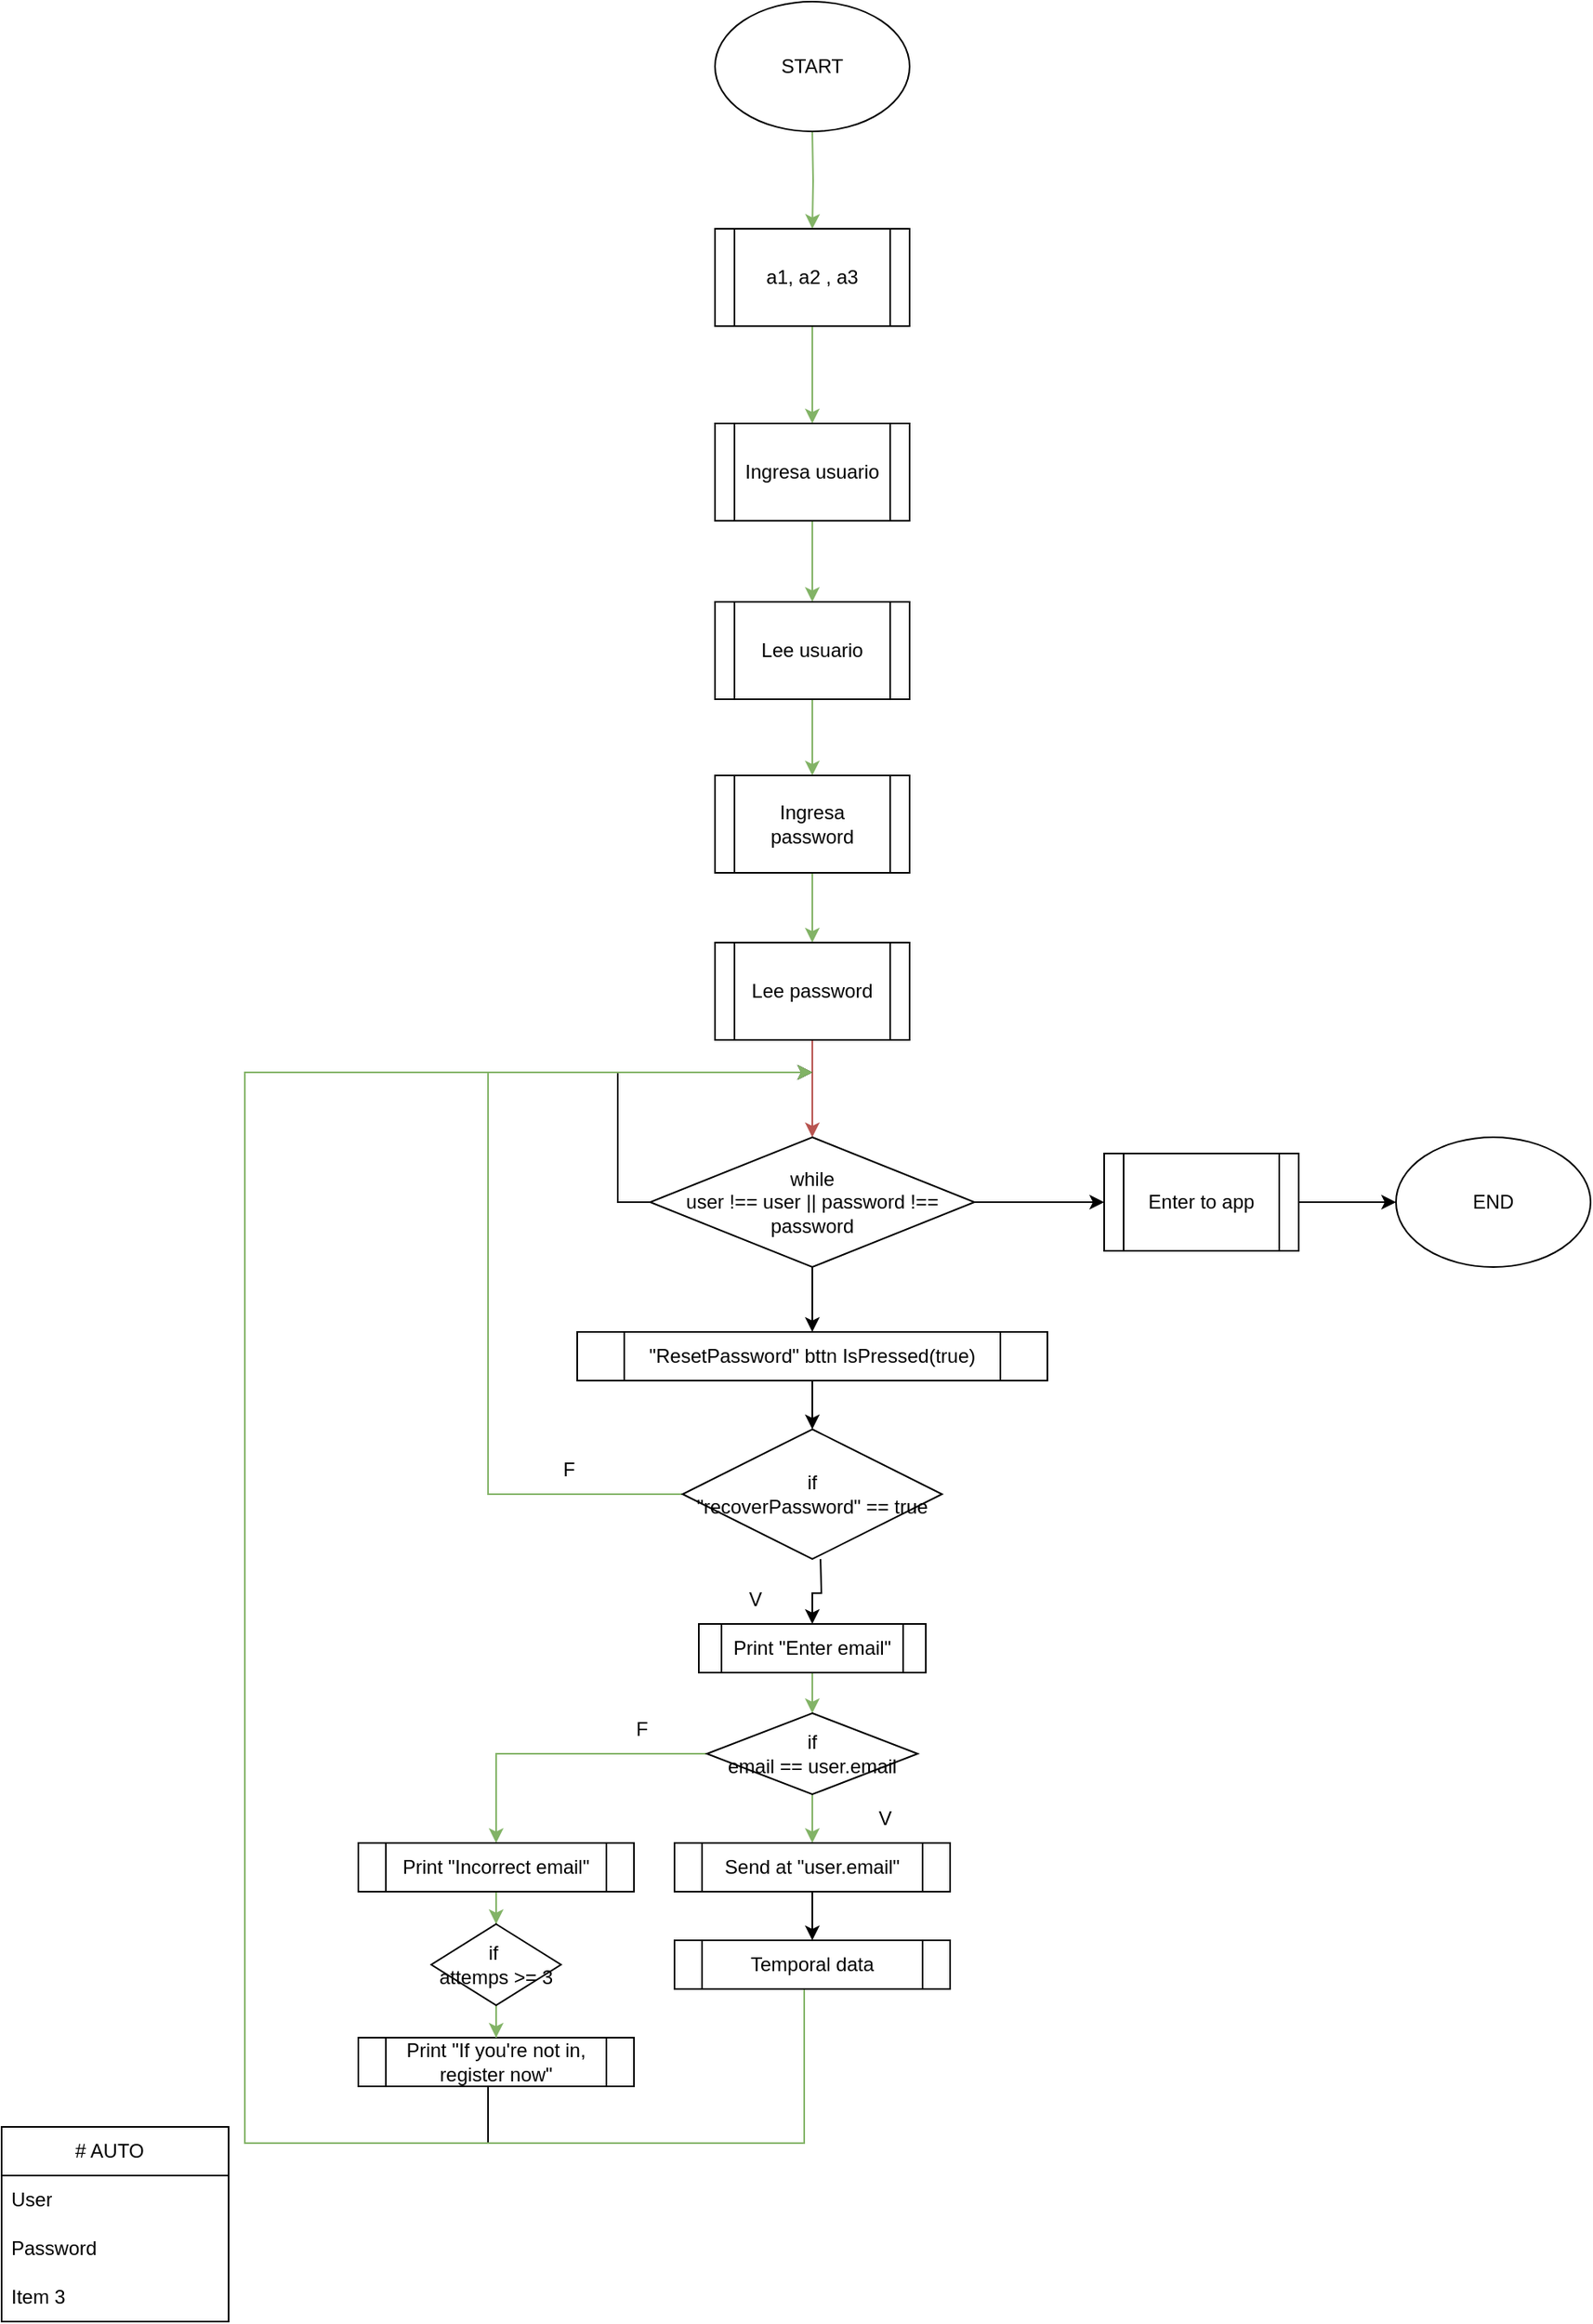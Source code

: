 <mxfile version="21.8.2" type="github">
  <diagram name="Page-1" id="6133507b-19e7-1e82-6fc7-422aa6c4b21f">
    <mxGraphModel dx="145" dy="722" grid="1" gridSize="10" guides="1" tooltips="1" connect="1" arrows="1" fold="1" page="1" pageScale="1" pageWidth="1100" pageHeight="850" background="none" math="0" shadow="0">
      <root>
        <mxCell id="0" />
        <mxCell id="1" parent="0" />
        <mxCell id="TzWLz_wqdoydFfrb-Z48-6" style="edgeStyle=orthogonalEdgeStyle;rounded=0;orthogonalLoop=1;jettySize=auto;html=1;exitX=0.5;exitY=1;exitDx=0;exitDy=0;entryX=0.5;entryY=0;entryDx=0;entryDy=0;fillColor=#d5e8d4;gradientColor=#97d077;strokeColor=#82b366;" edge="1" parent="1" target="WHY6ZM-cHyPzXdj-TjXL-2">
          <mxGeometry relative="1" as="geometry">
            <mxPoint x="1640" y="120" as="sourcePoint" />
          </mxGeometry>
        </mxCell>
        <mxCell id="TzWLz_wqdoydFfrb-Z48-5" style="edgeStyle=orthogonalEdgeStyle;rounded=0;orthogonalLoop=1;jettySize=auto;html=1;exitX=0.5;exitY=1;exitDx=0;exitDy=0;entryX=0.5;entryY=0;entryDx=0;entryDy=0;fillColor=#d5e8d4;gradientColor=#97d077;strokeColor=#82b366;" edge="1" parent="1" source="WHY6ZM-cHyPzXdj-TjXL-2" target="WHY6ZM-cHyPzXdj-TjXL-3">
          <mxGeometry relative="1" as="geometry" />
        </mxCell>
        <mxCell id="WHY6ZM-cHyPzXdj-TjXL-2" value="a1, a2 , a3" style="shape=process;whiteSpace=wrap;html=1;backgroundOutline=1;" parent="1" vertex="1">
          <mxGeometry x="1580" y="180" width="120" height="60" as="geometry" />
        </mxCell>
        <mxCell id="TzWLz_wqdoydFfrb-Z48-4" style="edgeStyle=orthogonalEdgeStyle;rounded=0;orthogonalLoop=1;jettySize=auto;html=1;exitX=0.5;exitY=1;exitDx=0;exitDy=0;entryX=0.5;entryY=0;entryDx=0;entryDy=0;fillColor=#d5e8d4;gradientColor=#97d077;strokeColor=#82b366;" edge="1" parent="1" source="WHY6ZM-cHyPzXdj-TjXL-3" target="WHY6ZM-cHyPzXdj-TjXL-4">
          <mxGeometry relative="1" as="geometry" />
        </mxCell>
        <mxCell id="WHY6ZM-cHyPzXdj-TjXL-3" value="Ingresa usuario" style="shape=process;whiteSpace=wrap;html=1;backgroundOutline=1;" parent="1" vertex="1">
          <mxGeometry x="1580" y="300" width="120" height="60" as="geometry" />
        </mxCell>
        <mxCell id="TzWLz_wqdoydFfrb-Z48-3" style="edgeStyle=orthogonalEdgeStyle;rounded=0;orthogonalLoop=1;jettySize=auto;html=1;exitX=0.5;exitY=1;exitDx=0;exitDy=0;entryX=0.5;entryY=0;entryDx=0;entryDy=0;fillColor=#d5e8d4;gradientColor=#97d077;strokeColor=#82b366;" edge="1" parent="1" source="WHY6ZM-cHyPzXdj-TjXL-4" target="WHY6ZM-cHyPzXdj-TjXL-5">
          <mxGeometry relative="1" as="geometry" />
        </mxCell>
        <mxCell id="WHY6ZM-cHyPzXdj-TjXL-4" value="Lee usuario" style="shape=process;whiteSpace=wrap;html=1;backgroundOutline=1;" parent="1" vertex="1">
          <mxGeometry x="1580" y="410" width="120" height="60" as="geometry" />
        </mxCell>
        <mxCell id="TzWLz_wqdoydFfrb-Z48-2" style="edgeStyle=orthogonalEdgeStyle;rounded=0;orthogonalLoop=1;jettySize=auto;html=1;exitX=0.5;exitY=1;exitDx=0;exitDy=0;entryX=0.5;entryY=0;entryDx=0;entryDy=0;fillColor=#d5e8d4;gradientColor=#97d077;strokeColor=#82b366;" edge="1" parent="1" source="WHY6ZM-cHyPzXdj-TjXL-5" target="WHY6ZM-cHyPzXdj-TjXL-6">
          <mxGeometry relative="1" as="geometry" />
        </mxCell>
        <mxCell id="WHY6ZM-cHyPzXdj-TjXL-5" value="Ingresa password" style="shape=process;whiteSpace=wrap;html=1;backgroundOutline=1;" parent="1" vertex="1">
          <mxGeometry x="1580" y="517" width="120" height="60" as="geometry" />
        </mxCell>
        <mxCell id="WpRFSHZf8TX5jDKXcikw-2" style="edgeStyle=orthogonalEdgeStyle;rounded=0;orthogonalLoop=1;jettySize=auto;html=1;entryX=0.5;entryY=0;entryDx=0;entryDy=0;fillColor=#f8cecc;gradientColor=#ea6b66;strokeColor=#b85450;" edge="1" parent="1" source="WHY6ZM-cHyPzXdj-TjXL-6" target="WpRFSHZf8TX5jDKXcikw-1">
          <mxGeometry relative="1" as="geometry" />
        </mxCell>
        <mxCell id="WHY6ZM-cHyPzXdj-TjXL-6" value="Lee password" style="shape=process;whiteSpace=wrap;html=1;backgroundOutline=1;" parent="1" vertex="1">
          <mxGeometry x="1580" y="620" width="120" height="60" as="geometry" />
        </mxCell>
        <mxCell id="WpRFSHZf8TX5jDKXcikw-36" style="edgeStyle=orthogonalEdgeStyle;rounded=0;orthogonalLoop=1;jettySize=auto;html=1;exitX=0;exitY=0.5;exitDx=0;exitDy=0;" edge="1" parent="1" source="WpRFSHZf8TX5jDKXcikw-1">
          <mxGeometry relative="1" as="geometry">
            <mxPoint x="1640" y="700" as="targetPoint" />
            <Array as="points">
              <mxPoint x="1520" y="780" />
              <mxPoint x="1520" y="700" />
            </Array>
          </mxGeometry>
        </mxCell>
        <mxCell id="WpRFSHZf8TX5jDKXcikw-42" style="edgeStyle=orthogonalEdgeStyle;rounded=0;orthogonalLoop=1;jettySize=auto;html=1;exitX=0.5;exitY=1;exitDx=0;exitDy=0;entryX=0.5;entryY=0;entryDx=0;entryDy=0;" edge="1" parent="1" source="WpRFSHZf8TX5jDKXcikw-1" target="WpRFSHZf8TX5jDKXcikw-37">
          <mxGeometry relative="1" as="geometry" />
        </mxCell>
        <mxCell id="WpRFSHZf8TX5jDKXcikw-45" style="edgeStyle=orthogonalEdgeStyle;rounded=0;orthogonalLoop=1;jettySize=auto;html=1;" edge="1" parent="1" source="WpRFSHZf8TX5jDKXcikw-1" target="WpRFSHZf8TX5jDKXcikw-44">
          <mxGeometry relative="1" as="geometry" />
        </mxCell>
        <mxCell id="WpRFSHZf8TX5jDKXcikw-1" value="while&lt;br&gt;user !== user || password !== password" style="rhombus;whiteSpace=wrap;html=1;" vertex="1" parent="1">
          <mxGeometry x="1540" y="740" width="200" height="80" as="geometry" />
        </mxCell>
        <mxCell id="WpRFSHZf8TX5jDKXcikw-8" style="edgeStyle=orthogonalEdgeStyle;rounded=0;orthogonalLoop=1;jettySize=auto;html=1;entryX=0.5;entryY=0;entryDx=0;entryDy=0;fillColor=#d5e8d4;gradientColor=#97d077;strokeColor=#82b366;" edge="1" parent="1" source="WpRFSHZf8TX5jDKXcikw-3" target="WpRFSHZf8TX5jDKXcikw-5">
          <mxGeometry relative="1" as="geometry" />
        </mxCell>
        <mxCell id="WpRFSHZf8TX5jDKXcikw-3" value="Print &quot;Enter email&quot;" style="shape=process;whiteSpace=wrap;html=1;backgroundOutline=1;" vertex="1" parent="1">
          <mxGeometry x="1570" y="1040" width="140" height="30" as="geometry" />
        </mxCell>
        <mxCell id="WpRFSHZf8TX5jDKXcikw-7" style="edgeStyle=orthogonalEdgeStyle;rounded=0;orthogonalLoop=1;jettySize=auto;html=1;entryX=0.5;entryY=0;entryDx=0;entryDy=0;exitX=0;exitY=0.5;exitDx=0;exitDy=0;fillColor=#d5e8d4;gradientColor=#97d077;strokeColor=#82b366;" edge="1" parent="1" source="WpRFSHZf8TX5jDKXcikw-5" target="WpRFSHZf8TX5jDKXcikw-6">
          <mxGeometry relative="1" as="geometry" />
        </mxCell>
        <mxCell id="WpRFSHZf8TX5jDKXcikw-16" style="edgeStyle=orthogonalEdgeStyle;rounded=0;orthogonalLoop=1;jettySize=auto;html=1;fillColor=#d5e8d4;gradientColor=#97d077;strokeColor=#82b366;" edge="1" parent="1" source="WpRFSHZf8TX5jDKXcikw-5" target="WpRFSHZf8TX5jDKXcikw-15">
          <mxGeometry relative="1" as="geometry" />
        </mxCell>
        <mxCell id="WpRFSHZf8TX5jDKXcikw-5" value="if&lt;br&gt;email == user.email" style="rhombus;whiteSpace=wrap;html=1;" vertex="1" parent="1">
          <mxGeometry x="1575" y="1095" width="130" height="50" as="geometry" />
        </mxCell>
        <mxCell id="WpRFSHZf8TX5jDKXcikw-13" style="edgeStyle=orthogonalEdgeStyle;rounded=0;orthogonalLoop=1;jettySize=auto;html=1;entryX=0.5;entryY=0;entryDx=0;entryDy=0;fillColor=#d5e8d4;gradientColor=#97d077;strokeColor=#82b366;" edge="1" parent="1" source="WpRFSHZf8TX5jDKXcikw-6" target="WpRFSHZf8TX5jDKXcikw-11">
          <mxGeometry relative="1" as="geometry" />
        </mxCell>
        <mxCell id="WpRFSHZf8TX5jDKXcikw-6" value="Print &quot;Incorrect email&quot;" style="shape=process;whiteSpace=wrap;html=1;backgroundOutline=1;" vertex="1" parent="1">
          <mxGeometry x="1360" y="1175" width="170" height="30" as="geometry" />
        </mxCell>
        <mxCell id="3nk_N1zHTqF37GBgj2w8-1" value="START" style="ellipse;whiteSpace=wrap;html=1;" vertex="1" parent="1">
          <mxGeometry x="1580" y="40" width="120" height="80" as="geometry" />
        </mxCell>
        <mxCell id="WpRFSHZf8TX5jDKXcikw-34" style="edgeStyle=orthogonalEdgeStyle;rounded=0;orthogonalLoop=1;jettySize=auto;html=1;exitX=0.5;exitY=1;exitDx=0;exitDy=0;" edge="1" parent="1" source="WpRFSHZf8TX5jDKXcikw-10">
          <mxGeometry relative="1" as="geometry">
            <mxPoint x="1640" y="700.0" as="targetPoint" />
            <Array as="points">
              <mxPoint x="1440" y="1325" />
              <mxPoint x="1440" y="1360" />
              <mxPoint x="1290" y="1360" />
              <mxPoint x="1290" y="700" />
            </Array>
          </mxGeometry>
        </mxCell>
        <mxCell id="WpRFSHZf8TX5jDKXcikw-10" value="Print &quot;If you&#39;re not in, register now&quot;" style="shape=process;whiteSpace=wrap;html=1;backgroundOutline=1;" vertex="1" parent="1">
          <mxGeometry x="1360" y="1295" width="170" height="30" as="geometry" />
        </mxCell>
        <mxCell id="WpRFSHZf8TX5jDKXcikw-14" style="edgeStyle=orthogonalEdgeStyle;rounded=0;orthogonalLoop=1;jettySize=auto;html=1;entryX=0.5;entryY=0;entryDx=0;entryDy=0;fillColor=#d5e8d4;gradientColor=#97d077;strokeColor=#82b366;" edge="1" parent="1" source="WpRFSHZf8TX5jDKXcikw-11" target="WpRFSHZf8TX5jDKXcikw-10">
          <mxGeometry relative="1" as="geometry" />
        </mxCell>
        <mxCell id="WpRFSHZf8TX5jDKXcikw-11" value="if&amp;nbsp;&lt;br&gt;attemps &amp;gt;= 3" style="rhombus;whiteSpace=wrap;html=1;" vertex="1" parent="1">
          <mxGeometry x="1405" y="1225" width="80" height="50" as="geometry" />
        </mxCell>
        <mxCell id="WpRFSHZf8TX5jDKXcikw-22" style="edgeStyle=orthogonalEdgeStyle;rounded=0;orthogonalLoop=1;jettySize=auto;html=1;entryX=0.5;entryY=0;entryDx=0;entryDy=0;" edge="1" parent="1" source="WpRFSHZf8TX5jDKXcikw-15" target="WpRFSHZf8TX5jDKXcikw-19">
          <mxGeometry relative="1" as="geometry" />
        </mxCell>
        <mxCell id="WpRFSHZf8TX5jDKXcikw-15" value="Send at &quot;user.email&quot;" style="shape=process;whiteSpace=wrap;html=1;backgroundOutline=1;" vertex="1" parent="1">
          <mxGeometry x="1555" y="1175" width="170" height="30" as="geometry" />
        </mxCell>
        <mxCell id="WpRFSHZf8TX5jDKXcikw-33" style="edgeStyle=orthogonalEdgeStyle;rounded=0;orthogonalLoop=1;jettySize=auto;html=1;exitX=0.5;exitY=1;exitDx=0;exitDy=0;fillColor=#d5e8d4;gradientColor=#97d077;strokeColor=#82b366;" edge="1" parent="1" source="WpRFSHZf8TX5jDKXcikw-19">
          <mxGeometry relative="1" as="geometry">
            <mxPoint x="1640" y="700" as="targetPoint" />
            <Array as="points">
              <mxPoint x="1635" y="1265" />
              <mxPoint x="1635" y="1360" />
              <mxPoint x="1290" y="1360" />
              <mxPoint x="1290" y="700" />
            </Array>
          </mxGeometry>
        </mxCell>
        <mxCell id="WpRFSHZf8TX5jDKXcikw-19" value="Temporal data" style="shape=process;whiteSpace=wrap;html=1;backgroundOutline=1;" vertex="1" parent="1">
          <mxGeometry x="1555" y="1235" width="170" height="30" as="geometry" />
        </mxCell>
        <mxCell id="3nk_N1zHTqF37GBgj2w8-4" value="# AUTO&amp;nbsp;&amp;nbsp;" style="swimlane;fontStyle=0;childLayout=stackLayout;horizontal=1;startSize=30;horizontalStack=0;resizeParent=1;resizeParentMax=0;resizeLast=0;collapsible=1;marginBottom=0;whiteSpace=wrap;html=1;" vertex="1" parent="1">
          <mxGeometry x="1140" y="1350" width="140" height="120" as="geometry" />
        </mxCell>
        <mxCell id="3nk_N1zHTqF37GBgj2w8-5" value="User" style="text;strokeColor=none;fillColor=none;align=left;verticalAlign=middle;spacingLeft=4;spacingRight=4;overflow=hidden;points=[[0,0.5],[1,0.5]];portConstraint=eastwest;rotatable=0;whiteSpace=wrap;html=1;" vertex="1" parent="3nk_N1zHTqF37GBgj2w8-4">
          <mxGeometry y="30" width="140" height="30" as="geometry" />
        </mxCell>
        <mxCell id="3nk_N1zHTqF37GBgj2w8-6" value="Password" style="text;strokeColor=none;fillColor=none;align=left;verticalAlign=middle;spacingLeft=4;spacingRight=4;overflow=hidden;points=[[0,0.5],[1,0.5]];portConstraint=eastwest;rotatable=0;whiteSpace=wrap;html=1;" vertex="1" parent="3nk_N1zHTqF37GBgj2w8-4">
          <mxGeometry y="60" width="140" height="30" as="geometry" />
        </mxCell>
        <mxCell id="3nk_N1zHTqF37GBgj2w8-7" value="Item 3" style="text;strokeColor=none;fillColor=none;align=left;verticalAlign=middle;spacingLeft=4;spacingRight=4;overflow=hidden;points=[[0,0.5],[1,0.5]];portConstraint=eastwest;rotatable=0;whiteSpace=wrap;html=1;" vertex="1" parent="3nk_N1zHTqF37GBgj2w8-4">
          <mxGeometry y="90" width="140" height="30" as="geometry" />
        </mxCell>
        <mxCell id="WpRFSHZf8TX5jDKXcikw-30" style="edgeStyle=orthogonalEdgeStyle;rounded=0;orthogonalLoop=1;jettySize=auto;html=1;entryX=0.5;entryY=0;entryDx=0;entryDy=0;" edge="1" parent="1" target="WpRFSHZf8TX5jDKXcikw-3">
          <mxGeometry relative="1" as="geometry">
            <mxPoint x="1645.059" y="1000.001" as="sourcePoint" />
          </mxGeometry>
        </mxCell>
        <mxCell id="WpRFSHZf8TX5jDKXcikw-32" style="edgeStyle=orthogonalEdgeStyle;rounded=0;orthogonalLoop=1;jettySize=auto;html=1;exitX=0;exitY=0.5;exitDx=0;exitDy=0;fillColor=#d5e8d4;gradientColor=#97d077;strokeColor=#82b366;" edge="1" parent="1" source="WpRFSHZf8TX5jDKXcikw-25">
          <mxGeometry relative="1" as="geometry">
            <mxPoint x="1640" y="700" as="targetPoint" />
            <mxPoint x="1540" y="880" as="sourcePoint" />
            <Array as="points">
              <mxPoint x="1440" y="960" />
              <mxPoint x="1440" y="700" />
            </Array>
          </mxGeometry>
        </mxCell>
        <mxCell id="WpRFSHZf8TX5jDKXcikw-25" value="if&lt;br&gt;&quot;recoverPassword&quot; == true" style="rhombus;whiteSpace=wrap;html=1;" vertex="1" parent="1">
          <mxGeometry x="1560" y="920" width="160" height="80" as="geometry" />
        </mxCell>
        <mxCell id="WpRFSHZf8TX5jDKXcikw-43" style="edgeStyle=orthogonalEdgeStyle;rounded=0;orthogonalLoop=1;jettySize=auto;html=1;entryX=0.5;entryY=0;entryDx=0;entryDy=0;" edge="1" parent="1" source="WpRFSHZf8TX5jDKXcikw-37" target="WpRFSHZf8TX5jDKXcikw-25">
          <mxGeometry relative="1" as="geometry" />
        </mxCell>
        <mxCell id="WpRFSHZf8TX5jDKXcikw-37" value="&quot;ResetPassword&quot; bttn IsPressed(true)" style="shape=process;whiteSpace=wrap;html=1;backgroundOutline=1;" vertex="1" parent="1">
          <mxGeometry x="1495" y="860" width="290" height="30" as="geometry" />
        </mxCell>
        <mxCell id="WpRFSHZf8TX5jDKXcikw-38" value="F" style="text;html=1;strokeColor=none;fillColor=none;align=center;verticalAlign=middle;whiteSpace=wrap;rounded=0;" vertex="1" parent="1">
          <mxGeometry x="1505" y="1090" width="60" height="30" as="geometry" />
        </mxCell>
        <mxCell id="WpRFSHZf8TX5jDKXcikw-39" value="V" style="text;html=1;strokeColor=none;fillColor=none;align=center;verticalAlign=middle;whiteSpace=wrap;rounded=0;" vertex="1" parent="1">
          <mxGeometry x="1655" y="1145" width="60" height="30" as="geometry" />
        </mxCell>
        <mxCell id="WpRFSHZf8TX5jDKXcikw-40" value="V" style="text;html=1;strokeColor=none;fillColor=none;align=center;verticalAlign=middle;whiteSpace=wrap;rounded=0;" vertex="1" parent="1">
          <mxGeometry x="1575" y="1010" width="60" height="30" as="geometry" />
        </mxCell>
        <mxCell id="WpRFSHZf8TX5jDKXcikw-41" value="F" style="text;html=1;strokeColor=none;fillColor=none;align=center;verticalAlign=middle;whiteSpace=wrap;rounded=0;" vertex="1" parent="1">
          <mxGeometry x="1460" y="930" width="60" height="30" as="geometry" />
        </mxCell>
        <mxCell id="WpRFSHZf8TX5jDKXcikw-47" style="edgeStyle=orthogonalEdgeStyle;rounded=0;orthogonalLoop=1;jettySize=auto;html=1;exitX=1;exitY=0.5;exitDx=0;exitDy=0;entryX=0;entryY=0.5;entryDx=0;entryDy=0;" edge="1" parent="1" source="WpRFSHZf8TX5jDKXcikw-44" target="WpRFSHZf8TX5jDKXcikw-46">
          <mxGeometry relative="1" as="geometry" />
        </mxCell>
        <mxCell id="WpRFSHZf8TX5jDKXcikw-44" value="Enter to app" style="shape=process;whiteSpace=wrap;html=1;backgroundOutline=1;" vertex="1" parent="1">
          <mxGeometry x="1820" y="750" width="120" height="60" as="geometry" />
        </mxCell>
        <mxCell id="WpRFSHZf8TX5jDKXcikw-46" value="END" style="ellipse;whiteSpace=wrap;html=1;" vertex="1" parent="1">
          <mxGeometry x="2000" y="740" width="120" height="80" as="geometry" />
        </mxCell>
      </root>
    </mxGraphModel>
  </diagram>
</mxfile>
